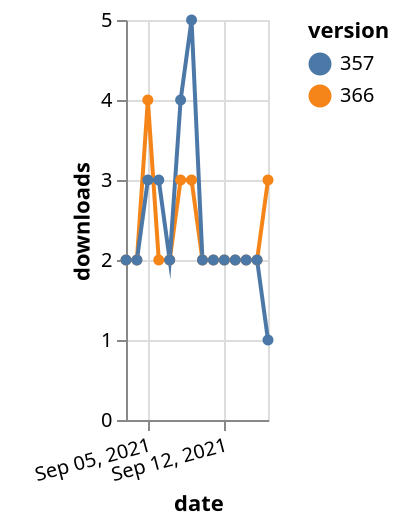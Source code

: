 {"$schema": "https://vega.github.io/schema/vega-lite/v5.json", "description": "A simple bar chart with embedded data.", "data": {"values": [{"date": "2021-09-03", "total": 2309, "delta": 2, "version": "366"}, {"date": "2021-09-04", "total": 2311, "delta": 2, "version": "366"}, {"date": "2021-09-05", "total": 2315, "delta": 4, "version": "366"}, {"date": "2021-09-06", "total": 2317, "delta": 2, "version": "366"}, {"date": "2021-09-07", "total": 2319, "delta": 2, "version": "366"}, {"date": "2021-09-08", "total": 2322, "delta": 3, "version": "366"}, {"date": "2021-09-09", "total": 2325, "delta": 3, "version": "366"}, {"date": "2021-09-10", "total": 2327, "delta": 2, "version": "366"}, {"date": "2021-09-11", "total": 2329, "delta": 2, "version": "366"}, {"date": "2021-09-12", "total": 2331, "delta": 2, "version": "366"}, {"date": "2021-09-13", "total": 2333, "delta": 2, "version": "366"}, {"date": "2021-09-14", "total": 2335, "delta": 2, "version": "366"}, {"date": "2021-09-15", "total": 2337, "delta": 2, "version": "366"}, {"date": "2021-09-16", "total": 2340, "delta": 3, "version": "366"}, {"date": "2021-09-03", "total": 2856, "delta": 2, "version": "357"}, {"date": "2021-09-04", "total": 2858, "delta": 2, "version": "357"}, {"date": "2021-09-05", "total": 2861, "delta": 3, "version": "357"}, {"date": "2021-09-06", "total": 2864, "delta": 3, "version": "357"}, {"date": "2021-09-07", "total": 2866, "delta": 2, "version": "357"}, {"date": "2021-09-08", "total": 2870, "delta": 4, "version": "357"}, {"date": "2021-09-09", "total": 2875, "delta": 5, "version": "357"}, {"date": "2021-09-10", "total": 2877, "delta": 2, "version": "357"}, {"date": "2021-09-11", "total": 2879, "delta": 2, "version": "357"}, {"date": "2021-09-12", "total": 2881, "delta": 2, "version": "357"}, {"date": "2021-09-13", "total": 2883, "delta": 2, "version": "357"}, {"date": "2021-09-14", "total": 2885, "delta": 2, "version": "357"}, {"date": "2021-09-15", "total": 2887, "delta": 2, "version": "357"}, {"date": "2021-09-16", "total": 2888, "delta": 1, "version": "357"}]}, "width": "container", "mark": {"type": "line", "point": {"filled": true}}, "encoding": {"x": {"field": "date", "type": "temporal", "timeUnit": "yearmonthdate", "title": "date", "axis": {"labelAngle": -15}}, "y": {"field": "delta", "type": "quantitative", "title": "downloads"}, "color": {"field": "version", "type": "nominal"}, "tooltip": {"field": "delta"}}}